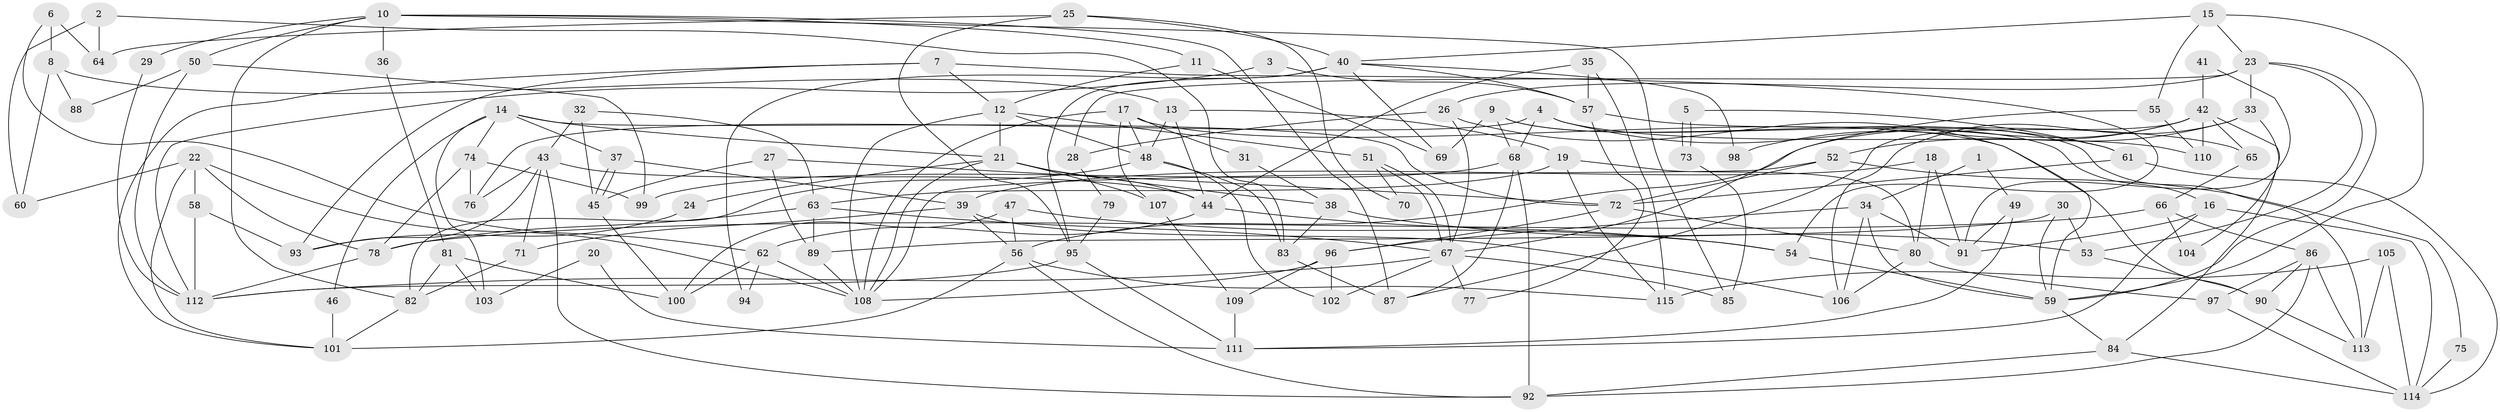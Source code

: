 // coarse degree distribution, {4: 0.21052631578947367, 1: 0.017543859649122806, 5: 0.17543859649122806, 2: 0.17543859649122806, 6: 0.07017543859649122, 3: 0.15789473684210525, 7: 0.03508771929824561, 10: 0.017543859649122806, 8: 0.05263157894736842, 12: 0.017543859649122806, 9: 0.03508771929824561, 11: 0.03508771929824561}
// Generated by graph-tools (version 1.1) at 2025/54/03/04/25 21:54:37]
// undirected, 115 vertices, 230 edges
graph export_dot {
graph [start="1"]
  node [color=gray90,style=filled];
  1;
  2;
  3;
  4;
  5;
  6;
  7;
  8;
  9;
  10;
  11;
  12;
  13;
  14;
  15;
  16;
  17;
  18;
  19;
  20;
  21;
  22;
  23;
  24;
  25;
  26;
  27;
  28;
  29;
  30;
  31;
  32;
  33;
  34;
  35;
  36;
  37;
  38;
  39;
  40;
  41;
  42;
  43;
  44;
  45;
  46;
  47;
  48;
  49;
  50;
  51;
  52;
  53;
  54;
  55;
  56;
  57;
  58;
  59;
  60;
  61;
  62;
  63;
  64;
  65;
  66;
  67;
  68;
  69;
  70;
  71;
  72;
  73;
  74;
  75;
  76;
  77;
  78;
  79;
  80;
  81;
  82;
  83;
  84;
  85;
  86;
  87;
  88;
  89;
  90;
  91;
  92;
  93;
  94;
  95;
  96;
  97;
  98;
  99;
  100;
  101;
  102;
  103;
  104;
  105;
  106;
  107;
  108;
  109;
  110;
  111;
  112;
  113;
  114;
  115;
  1 -- 34;
  1 -- 49;
  2 -- 64;
  2 -- 83;
  2 -- 60;
  3 -- 112;
  3 -- 57;
  4 -- 110;
  4 -- 61;
  4 -- 68;
  4 -- 76;
  5 -- 61;
  5 -- 73;
  5 -- 73;
  6 -- 62;
  6 -- 8;
  6 -- 64;
  7 -- 12;
  7 -- 54;
  7 -- 93;
  7 -- 101;
  8 -- 13;
  8 -- 60;
  8 -- 88;
  9 -- 16;
  9 -- 68;
  9 -- 69;
  9 -- 113;
  10 -- 50;
  10 -- 82;
  10 -- 11;
  10 -- 29;
  10 -- 36;
  10 -- 85;
  10 -- 87;
  11 -- 12;
  11 -- 69;
  12 -- 48;
  12 -- 21;
  12 -- 51;
  12 -- 108;
  13 -- 44;
  13 -- 19;
  13 -- 48;
  14 -- 37;
  14 -- 74;
  14 -- 21;
  14 -- 46;
  14 -- 72;
  14 -- 103;
  15 -- 59;
  15 -- 23;
  15 -- 40;
  15 -- 55;
  16 -- 114;
  16 -- 111;
  16 -- 91;
  17 -- 108;
  17 -- 90;
  17 -- 31;
  17 -- 48;
  17 -- 107;
  18 -- 91;
  18 -- 80;
  18 -- 39;
  19 -- 80;
  19 -- 63;
  19 -- 115;
  20 -- 111;
  20 -- 103;
  21 -- 44;
  21 -- 24;
  21 -- 38;
  21 -- 107;
  21 -- 108;
  22 -- 108;
  22 -- 101;
  22 -- 58;
  22 -- 60;
  22 -- 78;
  23 -- 26;
  23 -- 59;
  23 -- 28;
  23 -- 33;
  23 -- 53;
  24 -- 93;
  25 -- 40;
  25 -- 95;
  25 -- 64;
  25 -- 70;
  26 -- 59;
  26 -- 67;
  26 -- 28;
  27 -- 72;
  27 -- 45;
  27 -- 89;
  28 -- 79;
  29 -- 112;
  30 -- 53;
  30 -- 89;
  30 -- 59;
  31 -- 38;
  32 -- 43;
  32 -- 63;
  32 -- 45;
  33 -- 52;
  33 -- 104;
  33 -- 106;
  34 -- 106;
  34 -- 96;
  34 -- 59;
  34 -- 91;
  35 -- 115;
  35 -- 57;
  35 -- 44;
  36 -- 81;
  37 -- 39;
  37 -- 45;
  37 -- 45;
  38 -- 83;
  38 -- 53;
  39 -- 71;
  39 -- 56;
  39 -- 106;
  40 -- 69;
  40 -- 57;
  40 -- 94;
  40 -- 95;
  40 -- 98;
  41 -- 91;
  41 -- 42;
  42 -- 87;
  42 -- 84;
  42 -- 56;
  42 -- 65;
  42 -- 98;
  42 -- 110;
  43 -- 92;
  43 -- 44;
  43 -- 71;
  43 -- 76;
  43 -- 93;
  44 -- 62;
  44 -- 54;
  45 -- 100;
  46 -- 101;
  47 -- 56;
  47 -- 54;
  47 -- 100;
  48 -- 82;
  48 -- 83;
  48 -- 102;
  49 -- 111;
  49 -- 91;
  50 -- 112;
  50 -- 99;
  50 -- 88;
  51 -- 67;
  51 -- 67;
  51 -- 70;
  52 -- 72;
  52 -- 108;
  52 -- 75;
  53 -- 90;
  54 -- 59;
  55 -- 67;
  55 -- 110;
  56 -- 92;
  56 -- 101;
  56 -- 115;
  57 -- 65;
  57 -- 77;
  58 -- 93;
  58 -- 112;
  59 -- 84;
  61 -- 72;
  61 -- 114;
  62 -- 108;
  62 -- 100;
  62 -- 94;
  63 -- 78;
  63 -- 89;
  63 -- 67;
  65 -- 66;
  66 -- 86;
  66 -- 78;
  66 -- 104;
  67 -- 77;
  67 -- 85;
  67 -- 102;
  67 -- 112;
  68 -- 92;
  68 -- 87;
  68 -- 99;
  71 -- 82;
  72 -- 96;
  72 -- 80;
  73 -- 85;
  74 -- 76;
  74 -- 78;
  74 -- 99;
  75 -- 114;
  78 -- 112;
  79 -- 95;
  80 -- 106;
  80 -- 97;
  81 -- 82;
  81 -- 100;
  81 -- 103;
  82 -- 101;
  83 -- 87;
  84 -- 92;
  84 -- 114;
  86 -- 113;
  86 -- 90;
  86 -- 92;
  86 -- 97;
  89 -- 108;
  90 -- 113;
  95 -- 112;
  95 -- 111;
  96 -- 108;
  96 -- 102;
  96 -- 109;
  97 -- 114;
  105 -- 114;
  105 -- 115;
  105 -- 113;
  107 -- 109;
  109 -- 111;
}
